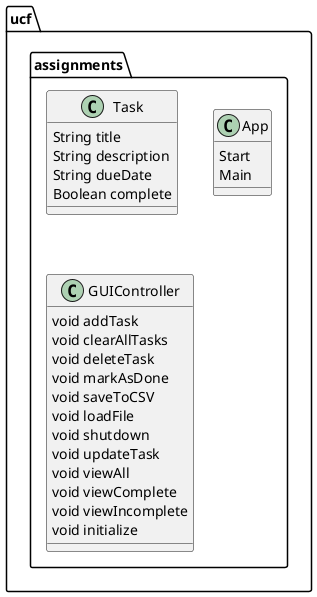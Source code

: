 @startuml
package ucf.assignments
{
    Class Task
    {
        String title
        String description
        String dueDate
        Boolean complete
    }

    Class App
    {
        Start
        Main
    }

    Class GUIController
    {
        void addTask
        void clearAllTasks
        void deleteTask
        void markAsDone
        void saveToCSV
        void loadFile
        void shutdown
        void updateTask
        void viewAll
        void viewComplete
        void viewIncomplete
        void initialize
    }
}
@enduml